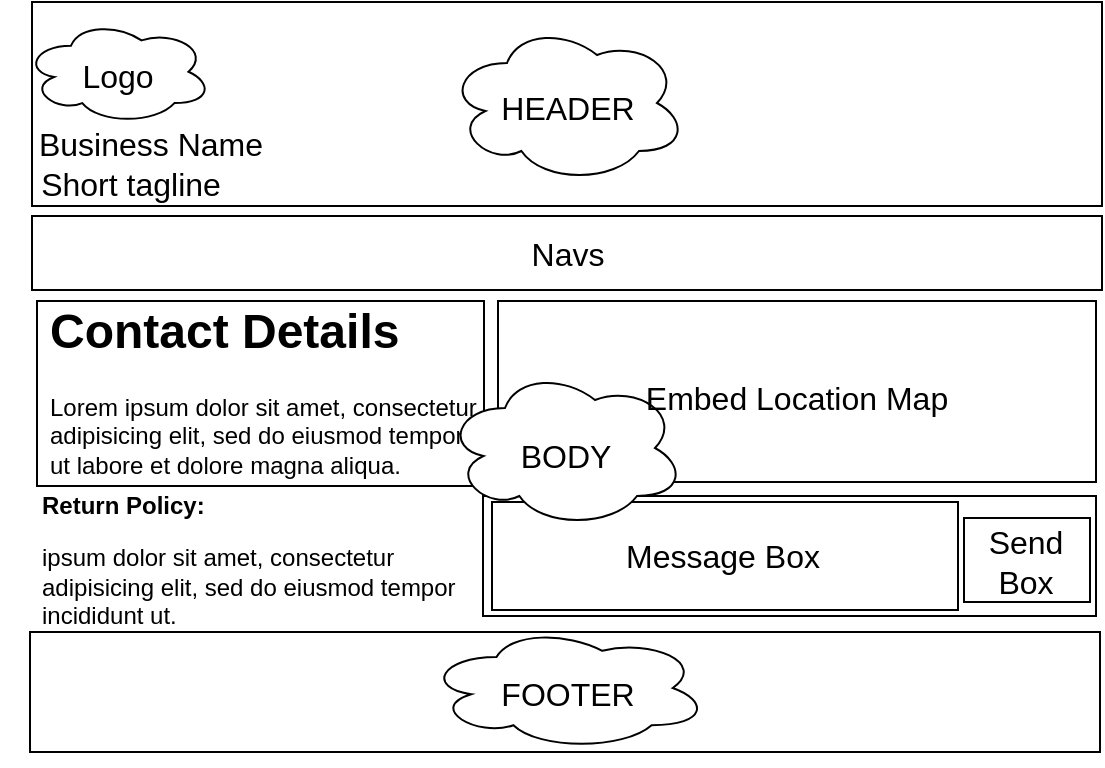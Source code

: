 <mxfile version="24.8.1">
  <diagram id="eeevKGd0vNbHc6JBIhbM" name="Page-1">
    <mxGraphModel dx="955" dy="1286" grid="0" gridSize="10" guides="1" tooltips="1" connect="1" arrows="1" fold="1" page="0" pageScale="1" pageWidth="850" pageHeight="1100" math="0" shadow="0">
      <root>
        <mxCell id="0" />
        <mxCell id="1" parent="0" />
        <mxCell id="rjAFv3yzRbd-OQrE5XhD-11" value="" style="rounded=0;whiteSpace=wrap;html=1;" vertex="1" parent="1">
          <mxGeometry x="108.5" y="-219" width="306.5" height="60" as="geometry" />
        </mxCell>
        <mxCell id="rjAFv3yzRbd-OQrE5XhD-12" value="" style="rounded=0;whiteSpace=wrap;html=1;" vertex="1" parent="1">
          <mxGeometry x="113" y="-216" width="233" height="54" as="geometry" />
        </mxCell>
        <mxCell id="rjAFv3yzRbd-OQrE5XhD-4" value="" style="rounded=0;whiteSpace=wrap;html=1;" vertex="1" parent="1">
          <mxGeometry x="-114.5" y="-316.5" width="223.5" height="92.5" as="geometry" />
        </mxCell>
        <mxCell id="rjAFv3yzRbd-OQrE5XhD-9" value="" style="rounded=0;whiteSpace=wrap;html=1;" vertex="1" parent="1">
          <mxGeometry x="116" y="-316.5" width="299" height="90.5" as="geometry" />
        </mxCell>
        <mxCell id="rjAFv3yzRbd-OQrE5XhD-8" value="&lt;h1 style=&quot;margin-top: 0px;&quot;&gt;Contact Details&lt;/h1&gt;&lt;p&gt;Lorem ipsum dolor sit amet, consectetur adipisicing elit, sed do eiusmod tempor incididunt ut labore et dolore magna aliqua.&lt;/p&gt;&lt;p&gt;&lt;br&gt;&lt;/p&gt;" style="text;html=1;whiteSpace=wrap;overflow=hidden;rounded=0;" vertex="1" parent="1">
          <mxGeometry x="-110" y="-322" width="265" height="94.5" as="geometry" />
        </mxCell>
        <mxCell id="SJr62Rq2E9zvQ8nYWQL3-14" value="" style="rounded=0;whiteSpace=wrap;html=1;" parent="1" vertex="1">
          <mxGeometry x="-117" y="-466" width="535" height="102" as="geometry" />
        </mxCell>
        <mxCell id="SJr62Rq2E9zvQ8nYWQL3-27" value="" style="ellipse;shape=cloud;whiteSpace=wrap;html=1;" parent="1" vertex="1">
          <mxGeometry x="-121" y="-457.25" width="94" height="52.25" as="geometry" />
        </mxCell>
        <mxCell id="SJr62Rq2E9zvQ8nYWQL3-26" value="" style="ellipse;shape=cloud;whiteSpace=wrap;html=1;" parent="1" vertex="1">
          <mxGeometry x="89.5" y="-283" width="120" height="80" as="geometry" />
        </mxCell>
        <mxCell id="SJr62Rq2E9zvQ8nYWQL3-25" value="" style="ellipse;shape=cloud;whiteSpace=wrap;html=1;" parent="1" vertex="1">
          <mxGeometry x="90.5" y="-455.5" width="120" height="80" as="geometry" />
        </mxCell>
        <mxCell id="SJr62Rq2E9zvQ8nYWQL3-16" value="Logo" style="text;strokeColor=none;fillColor=none;html=1;align=center;verticalAlign=middle;whiteSpace=wrap;rounded=0;fontSize=16;" parent="1" vertex="1">
          <mxGeometry x="-95.5" y="-444.5" width="42" height="30" as="geometry" />
        </mxCell>
        <mxCell id="SJr62Rq2E9zvQ8nYWQL3-17" value="Business Name" style="text;strokeColor=none;fillColor=none;html=1;align=center;verticalAlign=middle;whiteSpace=wrap;rounded=0;fontSize=16;" parent="1" vertex="1">
          <mxGeometry x="-118" y="-410" width="121" height="30" as="geometry" />
        </mxCell>
        <mxCell id="SJr62Rq2E9zvQ8nYWQL3-18" value="Short tagline" style="text;strokeColor=none;fillColor=none;html=1;align=center;verticalAlign=middle;whiteSpace=wrap;rounded=0;fontSize=16;" parent="1" vertex="1">
          <mxGeometry x="-133" y="-390" width="131" height="30" as="geometry" />
        </mxCell>
        <mxCell id="SJr62Rq2E9zvQ8nYWQL3-19" value="HEADER" style="text;strokeColor=none;fillColor=none;html=1;align=center;verticalAlign=middle;whiteSpace=wrap;rounded=0;fontSize=16;" parent="1" vertex="1">
          <mxGeometry x="120.5" y="-428.5" width="60" height="30" as="geometry" />
        </mxCell>
        <mxCell id="SJr62Rq2E9zvQ8nYWQL3-20" value="" style="rounded=0;whiteSpace=wrap;html=1;" parent="1" vertex="1">
          <mxGeometry x="-117" y="-359" width="535" height="37" as="geometry" />
        </mxCell>
        <mxCell id="SJr62Rq2E9zvQ8nYWQL3-21" value="Navs" style="text;strokeColor=none;fillColor=none;html=1;align=center;verticalAlign=middle;whiteSpace=wrap;rounded=0;fontSize=16;" parent="1" vertex="1">
          <mxGeometry x="120.5" y="-355.5" width="60" height="30" as="geometry" />
        </mxCell>
        <mxCell id="SJr62Rq2E9zvQ8nYWQL3-24" value="BODY" style="text;strokeColor=none;fillColor=none;html=1;align=center;verticalAlign=middle;whiteSpace=wrap;rounded=0;fontSize=16;" parent="1" vertex="1">
          <mxGeometry x="119.5" y="-254.5" width="60" height="30" as="geometry" />
        </mxCell>
        <mxCell id="SJr62Rq2E9zvQ8nYWQL3-28" value="" style="rounded=0;whiteSpace=wrap;html=1;" parent="1" vertex="1">
          <mxGeometry x="-118" y="-151" width="535" height="60" as="geometry" />
        </mxCell>
        <mxCell id="SJr62Rq2E9zvQ8nYWQL3-29" value="" style="ellipse;shape=cloud;whiteSpace=wrap;html=1;" parent="1" vertex="1">
          <mxGeometry x="80" y="-154" width="141" height="62" as="geometry" />
        </mxCell>
        <mxCell id="SJr62Rq2E9zvQ8nYWQL3-30" value="FOOTER" style="text;strokeColor=none;fillColor=none;html=1;align=center;verticalAlign=middle;whiteSpace=wrap;rounded=0;fontSize=16;" parent="1" vertex="1">
          <mxGeometry x="120.5" y="-135" width="60" height="30" as="geometry" />
        </mxCell>
        <mxCell id="rjAFv3yzRbd-OQrE5XhD-7" value="Embed Location Map" style="text;strokeColor=none;fillColor=none;html=1;align=center;verticalAlign=middle;whiteSpace=wrap;rounded=0;fontSize=16;" vertex="1" parent="1">
          <mxGeometry x="187" y="-283" width="157" height="30" as="geometry" />
        </mxCell>
        <mxCell id="rjAFv3yzRbd-OQrE5XhD-10" value="&lt;p style=&quot;forced-color-adjust: none;&quot;&gt;&lt;b&gt;Return Policy:&lt;/b&gt;&lt;/p&gt;&lt;p style=&quot;forced-color-adjust: none;&quot;&gt;ipsum dolor sit amet, consectetur adipisicing elit, sed do eiusmod tempor incididunt ut.&lt;/p&gt;&lt;p style=&quot;forced-color-adjust: none;&quot;&gt;&lt;br style=&quot;forced-color-adjust: none; color: rgb(0, 0, 0); font-family: Helvetica; font-size: 12px; font-style: normal; font-variant-ligatures: normal; font-variant-caps: normal; font-weight: 400; letter-spacing: normal; orphans: 2; text-align: left; text-indent: 0px; text-transform: none; widows: 2; word-spacing: 0px; -webkit-text-stroke-width: 0px; white-space: normal; background-color: rgb(255, 255, 255); text-decoration-thickness: initial; text-decoration-style: initial; text-decoration-color: initial;&quot;&gt;&lt;br&gt;&lt;br&gt;&lt;/p&gt;" style="text;whiteSpace=wrap;html=1;" vertex="1" parent="1">
          <mxGeometry x="-114.5" y="-240" width="214" height="130" as="geometry" />
        </mxCell>
        <mxCell id="rjAFv3yzRbd-OQrE5XhD-13" value="Message Box" style="text;strokeColor=none;fillColor=none;html=1;align=center;verticalAlign=middle;whiteSpace=wrap;rounded=0;fontSize=16;" vertex="1" parent="1">
          <mxGeometry x="125" y="-204" width="207" height="30" as="geometry" />
        </mxCell>
        <mxCell id="rjAFv3yzRbd-OQrE5XhD-14" value="" style="rounded=0;whiteSpace=wrap;html=1;" vertex="1" parent="1">
          <mxGeometry x="349" y="-208" width="63" height="42" as="geometry" />
        </mxCell>
        <mxCell id="rjAFv3yzRbd-OQrE5XhD-15" value="Send&lt;div&gt;Box&lt;/div&gt;" style="text;strokeColor=none;fillColor=none;html=1;align=center;verticalAlign=middle;whiteSpace=wrap;rounded=0;fontSize=16;" vertex="1" parent="1">
          <mxGeometry x="350" y="-213" width="60" height="54" as="geometry" />
        </mxCell>
      </root>
    </mxGraphModel>
  </diagram>
</mxfile>
